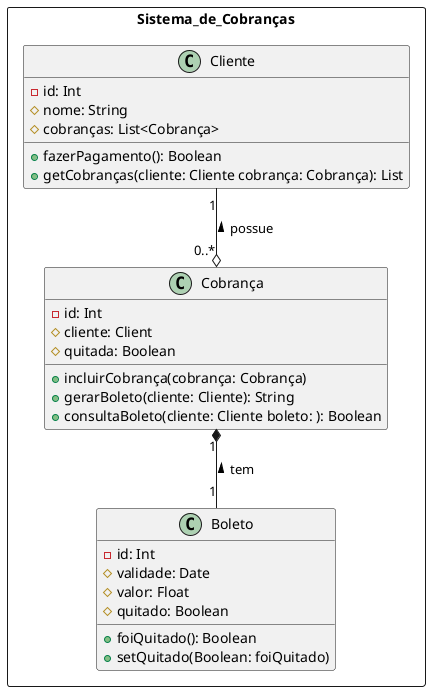 @startuml sisDeCobrança
  package Sistema_de_Cobranças <<rectangle>> {

    class Cliente {
      - id: Int
      # nome: String
      # cobranças: List<Cobrança>
      + fazerPagamento(): Boolean
      + getCobranças(cliente: Cliente cobrança: Cobrança): List 
      ' + setCobrança(cliente: Cliente cobrança: Cobrança): Int
    }

    class Cobrança {
      - id: Int
      # cliente: Client
      # quitada: Boolean
      + incluirCobrança(cobrança: Cobrança)
      + gerarBoleto(cliente: Cliente): String
      + consultaBoleto(cliente: Cliente boleto: ): Boolean
    }

    class Boleto {
      - id: Int
      # validade: Date
      # valor: Float
      # quitado: Boolean
      + foiQuitado(): Boolean
      + setQuitado(Boolean: foiQuitado)
    }

    ' interface PagarBoleto <<interface>> {
    '   + fazerPagamento()
    ' }

    ' abstract class InformaçãoDoBoleto <<abstract>> {
    '   + informaStatusDoBoleto()
    ' }

    ' interface FazerCobrança <<interface>> {
    '   + consultaBoleto(): Boolean
    '   + informaStatusDoBoleto()
    ' }

    Cliente "1" --o "0..*" Cobrança: < possue 
    Cobrança "1" *-- "1" Boleto: < tem
    ' Boleto <|-- InformaçãoDoBoleto
    ' PagarBoleto <.. InformaçãoDoBoleto: depedência
    ' Cliente ..|> PagarBoleto: realização
    ' Cobrança ..|> FazerCobrança: realização
    ' FazerCobrança ..> InformaçãoDoBoleto: depedência
  }
@enduml